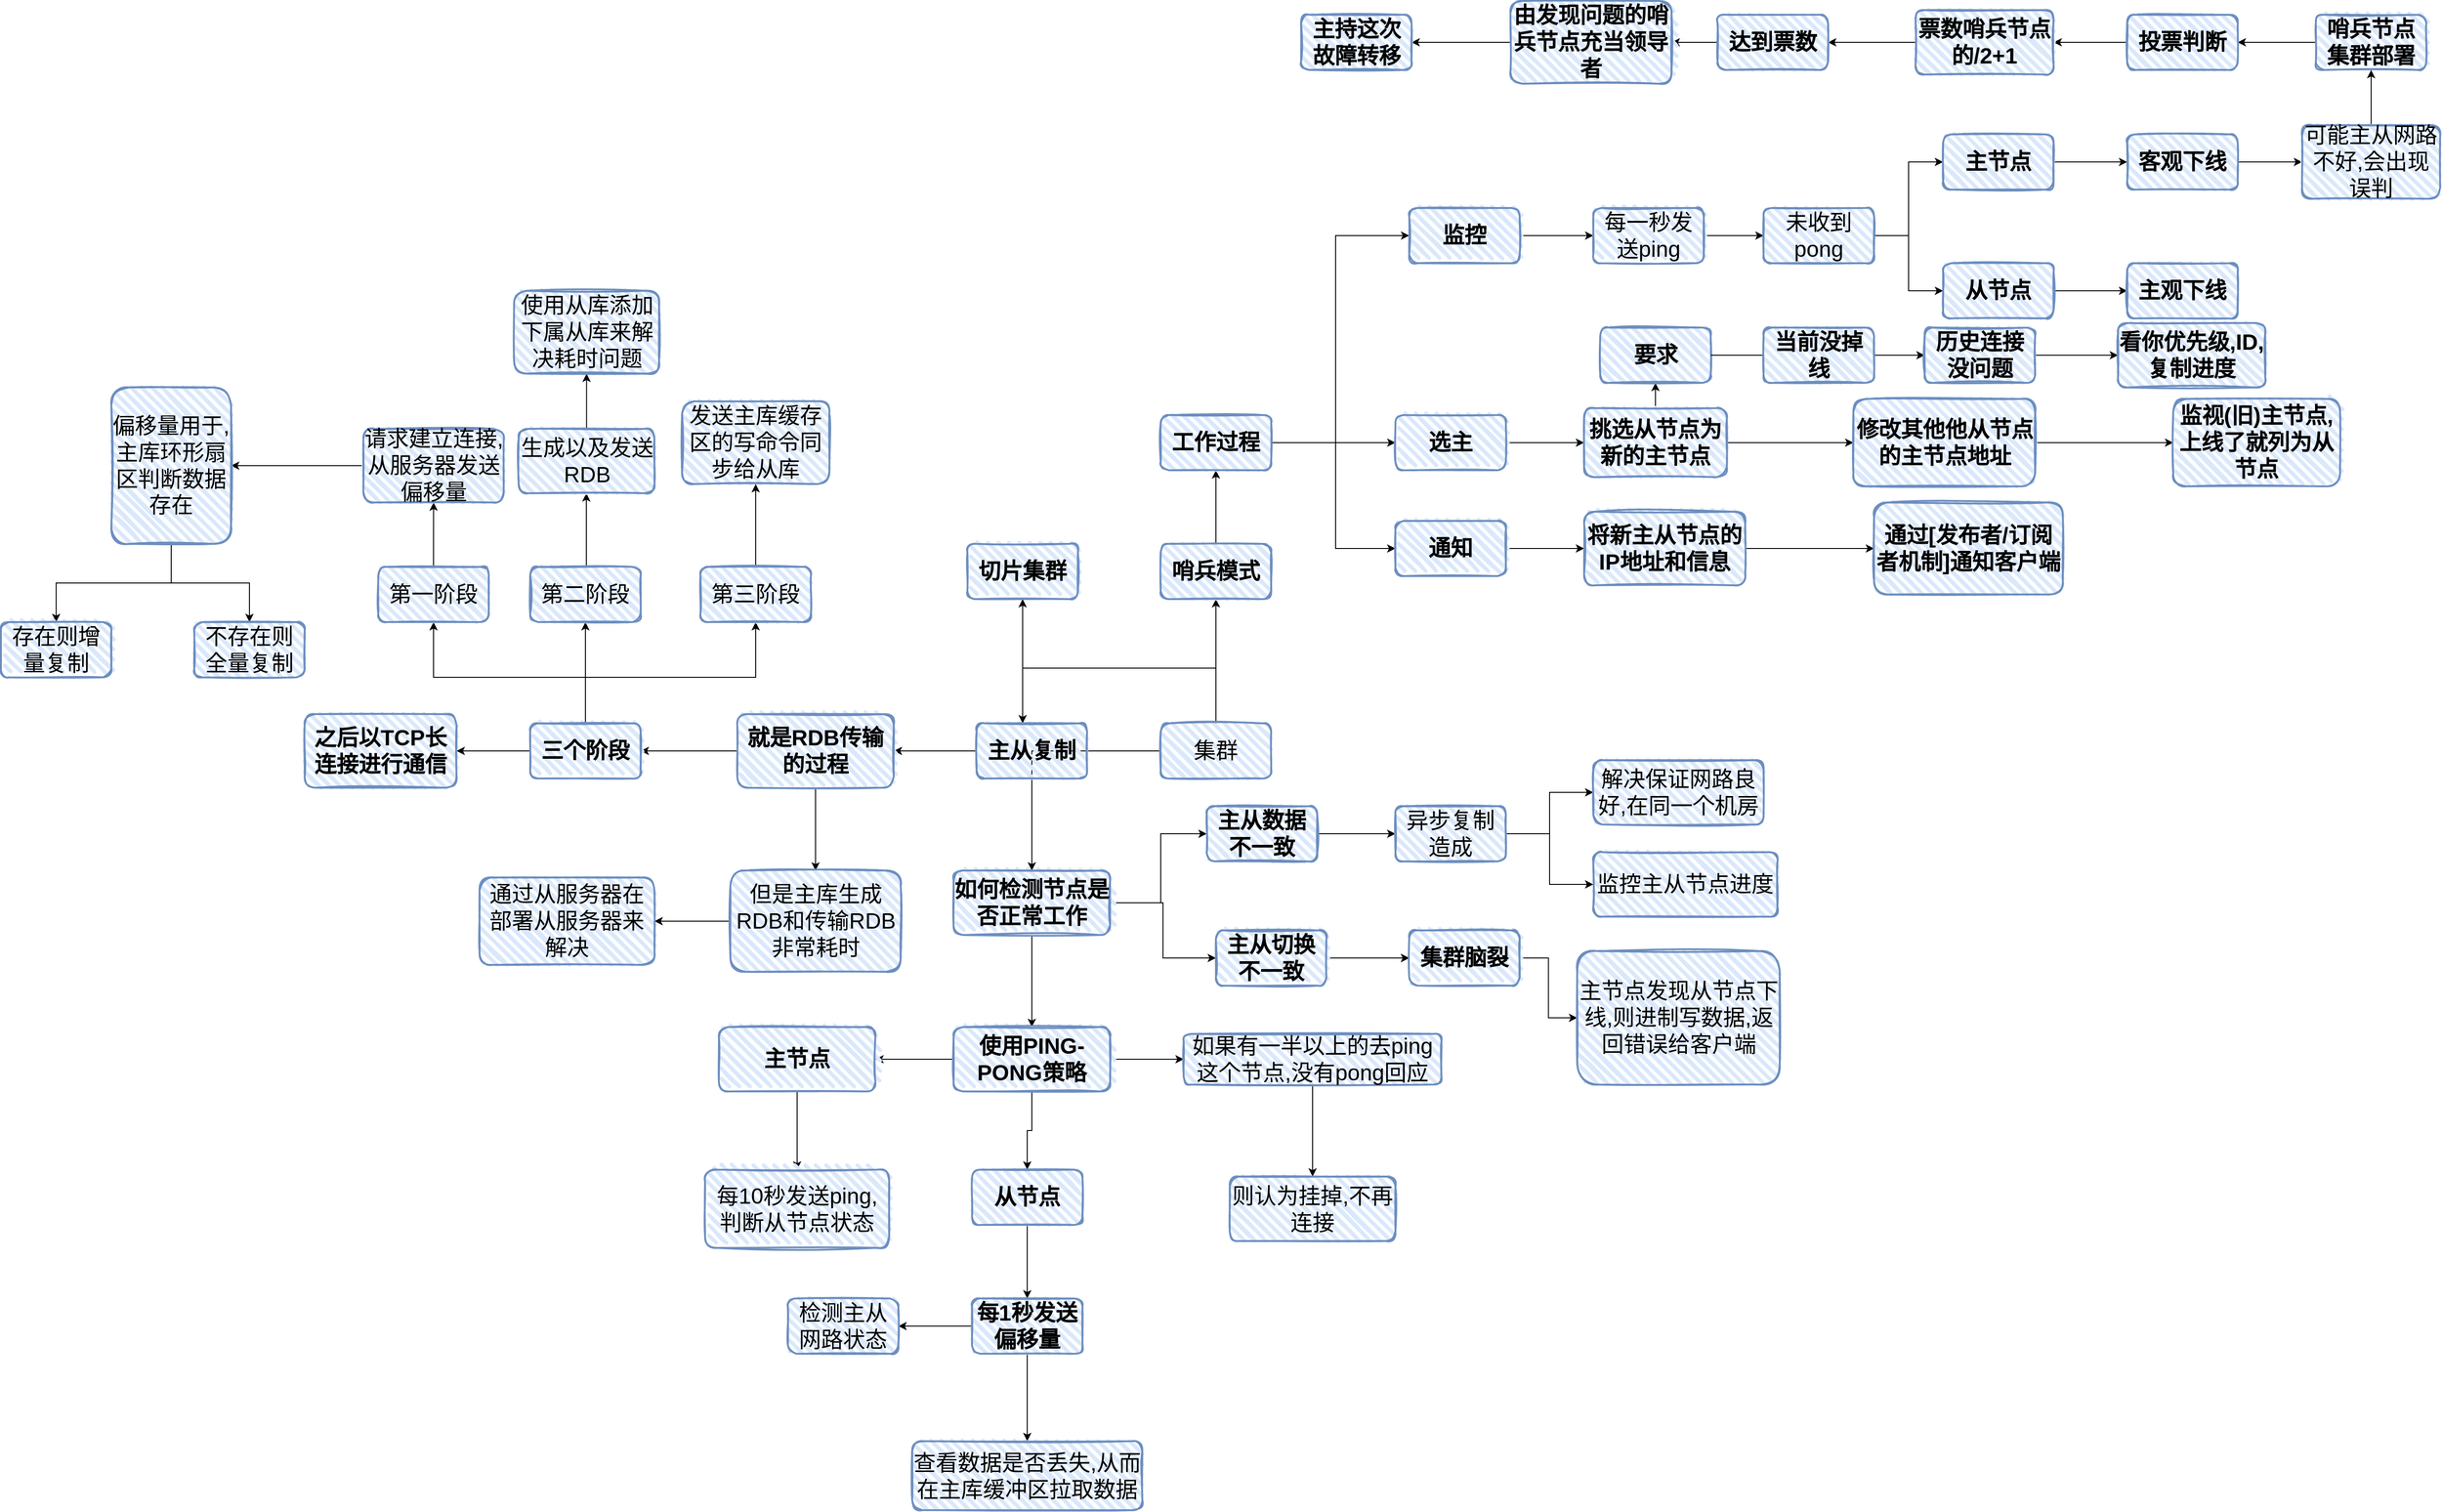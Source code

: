 <mxfile version="20.8.20" type="github"><diagram name="第 1 页" id="EENemZo2es8kjaHav0eg"><mxGraphModel dx="3204" dy="2587" grid="1" gridSize="10" guides="1" tooltips="1" connect="1" arrows="1" fold="1" page="1" pageScale="1" pageWidth="827" pageHeight="1169" math="0" shadow="0"><root><mxCell id="0"/><mxCell id="1" parent="0"/><mxCell id="RT-mnCq9LkRzy64wyGhG-3" value="" style="edgeStyle=orthogonalEdgeStyle;rounded=0;orthogonalLoop=1;jettySize=auto;html=1;" edge="1" parent="1" source="RT-mnCq9LkRzy64wyGhG-1" target="RT-mnCq9LkRzy64wyGhG-2"><mxGeometry relative="1" as="geometry"><Array as="points"><mxPoint x="400" y="270"/><mxPoint x="190" y="270"/></Array></mxGeometry></mxCell><mxCell id="RT-mnCq9LkRzy64wyGhG-48" value="" style="edgeStyle=orthogonalEdgeStyle;rounded=0;orthogonalLoop=1;jettySize=auto;html=1;" edge="1" parent="1" source="RT-mnCq9LkRzy64wyGhG-1" target="RT-mnCq9LkRzy64wyGhG-47"><mxGeometry relative="1" as="geometry"/></mxCell><mxCell id="RT-mnCq9LkRzy64wyGhG-70" style="edgeStyle=orthogonalEdgeStyle;rounded=0;orthogonalLoop=1;jettySize=auto;html=1;entryX=0.5;entryY=1;entryDx=0;entryDy=0;" edge="1" parent="1" source="RT-mnCq9LkRzy64wyGhG-1" target="RT-mnCq9LkRzy64wyGhG-68"><mxGeometry relative="1" as="geometry"><Array as="points"><mxPoint x="400" y="270"/><mxPoint x="190" y="270"/></Array></mxGeometry></mxCell><mxCell id="RT-mnCq9LkRzy64wyGhG-72" style="edgeStyle=orthogonalEdgeStyle;rounded=0;orthogonalLoop=1;jettySize=auto;html=1;entryX=0.5;entryY=1;entryDx=0;entryDy=0;" edge="1" parent="1" source="RT-mnCq9LkRzy64wyGhG-1" target="RT-mnCq9LkRzy64wyGhG-71"><mxGeometry relative="1" as="geometry"/></mxCell><mxCell id="RT-mnCq9LkRzy64wyGhG-1" value="集群" style="whiteSpace=wrap;html=1;rounded=1;glass=0;sketch=1;fillWeight=4;hachureGap=8;hachureAngle=45;strokeColor=#6c8ebf;strokeWidth=2;fontFamily=Helvetica;fontSize=24;fontColor=default;fillColor=#dae8fc;" vertex="1" parent="1"><mxGeometry x="340" y="330" width="120" height="60" as="geometry"/></mxCell><mxCell id="RT-mnCq9LkRzy64wyGhG-13" value="" style="edgeStyle=orthogonalEdgeStyle;rounded=0;orthogonalLoop=1;jettySize=auto;html=1;" edge="1" parent="1" source="RT-mnCq9LkRzy64wyGhG-2" target="RT-mnCq9LkRzy64wyGhG-12"><mxGeometry relative="1" as="geometry"/></mxCell><mxCell id="RT-mnCq9LkRzy64wyGhG-2" value="主从复制" style="whiteSpace=wrap;html=1;rounded=1;glass=0;sketch=1;fillWeight=4;hachureGap=8;hachureAngle=45;strokeColor=#6c8ebf;strokeWidth=2;fontFamily=Helvetica;fontSize=24;fontColor=default;fillColor=#dae8fc;fontStyle=1" vertex="1" parent="1"><mxGeometry x="140" y="330" width="120" height="60" as="geometry"/></mxCell><mxCell id="RT-mnCq9LkRzy64wyGhG-17" value="" style="edgeStyle=orthogonalEdgeStyle;rounded=0;orthogonalLoop=1;jettySize=auto;html=1;" edge="1" parent="1" source="RT-mnCq9LkRzy64wyGhG-12" target="RT-mnCq9LkRzy64wyGhG-16"><mxGeometry relative="1" as="geometry"/></mxCell><mxCell id="RT-mnCq9LkRzy64wyGhG-22" value="" style="edgeStyle=orthogonalEdgeStyle;rounded=0;orthogonalLoop=1;jettySize=auto;html=1;" edge="1" parent="1" source="RT-mnCq9LkRzy64wyGhG-12" target="RT-mnCq9LkRzy64wyGhG-21"><mxGeometry relative="1" as="geometry"/></mxCell><mxCell id="RT-mnCq9LkRzy64wyGhG-12" value="就是RDB传输的过程" style="whiteSpace=wrap;html=1;rounded=1;glass=0;sketch=1;fillWeight=4;hachureGap=8;hachureAngle=45;strokeColor=#6c8ebf;strokeWidth=2;fontFamily=Helvetica;fontSize=24;fontColor=default;fillColor=#dae8fc;fontStyle=1" vertex="1" parent="1"><mxGeometry x="-120" y="320" width="170" height="80" as="geometry"/></mxCell><mxCell id="RT-mnCq9LkRzy64wyGhG-19" value="" style="edgeStyle=orthogonalEdgeStyle;rounded=0;orthogonalLoop=1;jettySize=auto;html=1;" edge="1" parent="1" source="RT-mnCq9LkRzy64wyGhG-16" target="RT-mnCq9LkRzy64wyGhG-18"><mxGeometry relative="1" as="geometry"/></mxCell><mxCell id="RT-mnCq9LkRzy64wyGhG-16" value="但是主库生成RDB和传输RDB非常耗时" style="whiteSpace=wrap;html=1;fontSize=24;fillColor=#dae8fc;strokeColor=#6c8ebf;rounded=1;glass=0;sketch=1;fillWeight=4;hachureGap=8;hachureAngle=45;strokeWidth=2;" vertex="1" parent="1"><mxGeometry x="-127.5" y="490" width="185" height="110" as="geometry"/></mxCell><mxCell id="RT-mnCq9LkRzy64wyGhG-18" value="通过从服务器在部署从服务器来解决" style="whiteSpace=wrap;html=1;fontSize=24;fillColor=#dae8fc;strokeColor=#6c8ebf;rounded=1;glass=0;sketch=1;fillWeight=4;hachureGap=8;hachureAngle=45;strokeWidth=2;" vertex="1" parent="1"><mxGeometry x="-400" y="497.5" width="190" height="95" as="geometry"/></mxCell><mxCell id="RT-mnCq9LkRzy64wyGhG-26" value="" style="edgeStyle=orthogonalEdgeStyle;rounded=0;orthogonalLoop=1;jettySize=auto;html=1;" edge="1" parent="1" source="RT-mnCq9LkRzy64wyGhG-21" target="RT-mnCq9LkRzy64wyGhG-25"><mxGeometry relative="1" as="geometry"><Array as="points"><mxPoint x="-285" y="280"/><mxPoint x="-450" y="280"/></Array></mxGeometry></mxCell><mxCell id="RT-mnCq9LkRzy64wyGhG-29" value="" style="edgeStyle=orthogonalEdgeStyle;rounded=0;orthogonalLoop=1;jettySize=auto;html=1;" edge="1" parent="1" source="RT-mnCq9LkRzy64wyGhG-21" target="RT-mnCq9LkRzy64wyGhG-28"><mxGeometry relative="1" as="geometry"/></mxCell><mxCell id="RT-mnCq9LkRzy64wyGhG-30" style="edgeStyle=orthogonalEdgeStyle;rounded=0;orthogonalLoop=1;jettySize=auto;html=1;entryX=0.5;entryY=1;entryDx=0;entryDy=0;" edge="1" parent="1" source="RT-mnCq9LkRzy64wyGhG-21" target="RT-mnCq9LkRzy64wyGhG-27"><mxGeometry relative="1" as="geometry"><Array as="points"><mxPoint x="-285" y="280"/><mxPoint x="-100" y="280"/></Array></mxGeometry></mxCell><mxCell id="RT-mnCq9LkRzy64wyGhG-46" value="" style="edgeStyle=orthogonalEdgeStyle;rounded=0;orthogonalLoop=1;jettySize=auto;html=1;" edge="1" parent="1" source="RT-mnCq9LkRzy64wyGhG-21" target="RT-mnCq9LkRzy64wyGhG-45"><mxGeometry relative="1" as="geometry"/></mxCell><mxCell id="RT-mnCq9LkRzy64wyGhG-21" value="三个阶段" style="whiteSpace=wrap;html=1;fontSize=24;fillColor=#dae8fc;strokeColor=#6c8ebf;rounded=1;glass=0;sketch=1;fillWeight=4;hachureGap=8;hachureAngle=45;strokeWidth=2;fontStyle=1" vertex="1" parent="1"><mxGeometry x="-345" y="330" width="120" height="60" as="geometry"/></mxCell><mxCell id="RT-mnCq9LkRzy64wyGhG-32" value="" style="edgeStyle=orthogonalEdgeStyle;rounded=0;orthogonalLoop=1;jettySize=auto;html=1;" edge="1" parent="1" source="RT-mnCq9LkRzy64wyGhG-25" target="RT-mnCq9LkRzy64wyGhG-31"><mxGeometry relative="1" as="geometry"/></mxCell><mxCell id="RT-mnCq9LkRzy64wyGhG-25" value="第一阶段" style="whiteSpace=wrap;html=1;fontSize=24;fillColor=#dae8fc;strokeColor=#6c8ebf;rounded=1;glass=0;sketch=1;fillWeight=4;hachureGap=8;hachureAngle=45;strokeWidth=2;" vertex="1" parent="1"><mxGeometry x="-510" y="160" width="120" height="60" as="geometry"/></mxCell><mxCell id="RT-mnCq9LkRzy64wyGhG-36" value="" style="edgeStyle=orthogonalEdgeStyle;rounded=0;orthogonalLoop=1;jettySize=auto;html=1;" edge="1" parent="1" source="RT-mnCq9LkRzy64wyGhG-27" target="RT-mnCq9LkRzy64wyGhG-35"><mxGeometry relative="1" as="geometry"/></mxCell><mxCell id="RT-mnCq9LkRzy64wyGhG-27" value="第三阶段" style="whiteSpace=wrap;html=1;fontSize=24;fillColor=#dae8fc;strokeColor=#6c8ebf;rounded=1;glass=0;sketch=1;fillWeight=4;hachureGap=8;hachureAngle=45;strokeWidth=2;" vertex="1" parent="1"><mxGeometry x="-160" y="160" width="120" height="60" as="geometry"/></mxCell><mxCell id="RT-mnCq9LkRzy64wyGhG-34" value="" style="edgeStyle=orthogonalEdgeStyle;rounded=0;orthogonalLoop=1;jettySize=auto;html=1;" edge="1" parent="1" source="RT-mnCq9LkRzy64wyGhG-28" target="RT-mnCq9LkRzy64wyGhG-33"><mxGeometry relative="1" as="geometry"><Array as="points"><mxPoint x="-284" y="100"/><mxPoint x="-284" y="100"/></Array></mxGeometry></mxCell><mxCell id="RT-mnCq9LkRzy64wyGhG-28" value="第二阶段" style="whiteSpace=wrap;html=1;fontSize=24;fillColor=#dae8fc;strokeColor=#6c8ebf;rounded=1;glass=0;sketch=1;fillWeight=4;hachureGap=8;hachureAngle=45;strokeWidth=2;" vertex="1" parent="1"><mxGeometry x="-345" y="160" width="120" height="60" as="geometry"/></mxCell><mxCell id="RT-mnCq9LkRzy64wyGhG-38" value="" style="edgeStyle=orthogonalEdgeStyle;rounded=0;orthogonalLoop=1;jettySize=auto;html=1;" edge="1" parent="1" source="RT-mnCq9LkRzy64wyGhG-31" target="RT-mnCq9LkRzy64wyGhG-37"><mxGeometry relative="1" as="geometry"/></mxCell><mxCell id="RT-mnCq9LkRzy64wyGhG-31" value="请求建立连接,从服务器发送偏移量" style="whiteSpace=wrap;html=1;fontSize=24;fillColor=#dae8fc;strokeColor=#6c8ebf;rounded=1;glass=0;sketch=1;fillWeight=4;hachureGap=8;hachureAngle=45;strokeWidth=2;" vertex="1" parent="1"><mxGeometry x="-526.25" y="10" width="152.5" height="80" as="geometry"/></mxCell><mxCell id="RT-mnCq9LkRzy64wyGhG-44" value="" style="edgeStyle=orthogonalEdgeStyle;rounded=0;orthogonalLoop=1;jettySize=auto;html=1;" edge="1" parent="1" source="RT-mnCq9LkRzy64wyGhG-33" target="RT-mnCq9LkRzy64wyGhG-43"><mxGeometry relative="1" as="geometry"/></mxCell><mxCell id="RT-mnCq9LkRzy64wyGhG-33" value="生成以及发送RDB" style="whiteSpace=wrap;html=1;fontSize=24;fillColor=#dae8fc;strokeColor=#6c8ebf;rounded=1;glass=0;sketch=1;fillWeight=4;hachureGap=8;hachureAngle=45;strokeWidth=2;" vertex="1" parent="1"><mxGeometry x="-357.5" y="10" width="147.5" height="70" as="geometry"/></mxCell><mxCell id="RT-mnCq9LkRzy64wyGhG-35" value="发送主库缓存区的写命令同步给从库" style="whiteSpace=wrap;html=1;fontSize=24;fillColor=#dae8fc;strokeColor=#6c8ebf;rounded=1;glass=0;sketch=1;fillWeight=4;hachureGap=8;hachureAngle=45;strokeWidth=2;" vertex="1" parent="1"><mxGeometry x="-180" y="-20" width="160" height="90" as="geometry"/></mxCell><mxCell id="RT-mnCq9LkRzy64wyGhG-40" value="" style="edgeStyle=orthogonalEdgeStyle;rounded=0;orthogonalLoop=1;jettySize=auto;html=1;" edge="1" parent="1" source="RT-mnCq9LkRzy64wyGhG-37" target="RT-mnCq9LkRzy64wyGhG-39"><mxGeometry relative="1" as="geometry"/></mxCell><mxCell id="RT-mnCq9LkRzy64wyGhG-41" style="edgeStyle=orthogonalEdgeStyle;rounded=0;orthogonalLoop=1;jettySize=auto;html=1;entryX=0.5;entryY=0;entryDx=0;entryDy=0;" edge="1" parent="1" source="RT-mnCq9LkRzy64wyGhG-37" target="RT-mnCq9LkRzy64wyGhG-42"><mxGeometry relative="1" as="geometry"><mxPoint x="-735" y="230" as="targetPoint"/></mxGeometry></mxCell><mxCell id="RT-mnCq9LkRzy64wyGhG-37" value="偏移量用于,主库环形扇区判断数据存在" style="whiteSpace=wrap;html=1;fontSize=24;fillColor=#dae8fc;strokeColor=#6c8ebf;rounded=1;glass=0;sketch=1;fillWeight=4;hachureGap=8;hachureAngle=45;strokeWidth=2;" vertex="1" parent="1"><mxGeometry x="-800" y="-35" width="130" height="170" as="geometry"/></mxCell><mxCell id="RT-mnCq9LkRzy64wyGhG-39" value="存在则增量复制" style="whiteSpace=wrap;html=1;fontSize=24;fillColor=#dae8fc;strokeColor=#6c8ebf;rounded=1;glass=0;sketch=1;fillWeight=4;hachureGap=8;hachureAngle=45;strokeWidth=2;" vertex="1" parent="1"><mxGeometry x="-920" y="220" width="120" height="60" as="geometry"/></mxCell><mxCell id="RT-mnCq9LkRzy64wyGhG-42" value="不存在则全量复制" style="whiteSpace=wrap;html=1;rounded=1;glass=0;sketch=1;fillWeight=4;hachureGap=8;hachureAngle=45;strokeColor=#6c8ebf;strokeWidth=2;fontFamily=Helvetica;fontSize=24;fontColor=default;fillColor=#dae8fc;" vertex="1" parent="1"><mxGeometry x="-710" y="220" width="120" height="60" as="geometry"/></mxCell><mxCell id="RT-mnCq9LkRzy64wyGhG-43" value="使用从库添加下属从库来解决耗时问题" style="whiteSpace=wrap;html=1;fontSize=24;fillColor=#dae8fc;strokeColor=#6c8ebf;rounded=1;glass=0;sketch=1;fillWeight=4;hachureGap=8;hachureAngle=45;strokeWidth=2;" vertex="1" parent="1"><mxGeometry x="-362.5" y="-140" width="157.5" height="90" as="geometry"/></mxCell><mxCell id="RT-mnCq9LkRzy64wyGhG-45" value="之后以TCP长连接进行通信" style="whiteSpace=wrap;html=1;fontSize=24;fillColor=#dae8fc;strokeColor=#6c8ebf;rounded=1;glass=0;sketch=1;fillWeight=4;hachureGap=8;hachureAngle=45;strokeWidth=2;fontStyle=1" vertex="1" parent="1"><mxGeometry x="-590" y="320" width="165" height="80" as="geometry"/></mxCell><mxCell id="RT-mnCq9LkRzy64wyGhG-50" value="" style="edgeStyle=orthogonalEdgeStyle;rounded=0;orthogonalLoop=1;jettySize=auto;html=1;" edge="1" parent="1" source="RT-mnCq9LkRzy64wyGhG-47" target="RT-mnCq9LkRzy64wyGhG-49"><mxGeometry relative="1" as="geometry"/></mxCell><mxCell id="RT-mnCq9LkRzy64wyGhG-74" value="" style="edgeStyle=orthogonalEdgeStyle;rounded=0;orthogonalLoop=1;jettySize=auto;html=1;" edge="1" parent="1" source="RT-mnCq9LkRzy64wyGhG-47" target="RT-mnCq9LkRzy64wyGhG-73"><mxGeometry relative="1" as="geometry"><Array as="points"><mxPoint x="340" y="525"/><mxPoint x="340" y="450"/></Array></mxGeometry></mxCell><mxCell id="RT-mnCq9LkRzy64wyGhG-75" style="edgeStyle=orthogonalEdgeStyle;rounded=0;orthogonalLoop=1;jettySize=auto;html=1;" edge="1" parent="1" source="RT-mnCq9LkRzy64wyGhG-47" target="RT-mnCq9LkRzy64wyGhG-76"><mxGeometry relative="1" as="geometry"><mxPoint x="440" y="590" as="targetPoint"/></mxGeometry></mxCell><mxCell id="RT-mnCq9LkRzy64wyGhG-47" value="如何检测节点是否正常工作" style="whiteSpace=wrap;html=1;fontSize=24;fillColor=#dae8fc;strokeColor=#6c8ebf;rounded=1;glass=0;sketch=1;fillWeight=4;hachureGap=8;hachureAngle=45;strokeWidth=2;fontStyle=1" vertex="1" parent="1"><mxGeometry x="115" y="490" width="170" height="70" as="geometry"/></mxCell><mxCell id="RT-mnCq9LkRzy64wyGhG-52" value="" style="edgeStyle=orthogonalEdgeStyle;rounded=0;orthogonalLoop=1;jettySize=auto;html=1;" edge="1" parent="1" source="RT-mnCq9LkRzy64wyGhG-49" target="RT-mnCq9LkRzy64wyGhG-51"><mxGeometry relative="1" as="geometry"/></mxCell><mxCell id="RT-mnCq9LkRzy64wyGhG-56" value="" style="edgeStyle=orthogonalEdgeStyle;rounded=0;orthogonalLoop=1;jettySize=auto;html=1;" edge="1" parent="1" source="RT-mnCq9LkRzy64wyGhG-49" target="RT-mnCq9LkRzy64wyGhG-55"><mxGeometry relative="1" as="geometry"/></mxCell><mxCell id="RT-mnCq9LkRzy64wyGhG-58" value="" style="edgeStyle=orthogonalEdgeStyle;rounded=0;orthogonalLoop=1;jettySize=auto;html=1;" edge="1" parent="1" source="RT-mnCq9LkRzy64wyGhG-49" target="RT-mnCq9LkRzy64wyGhG-57"><mxGeometry relative="1" as="geometry"/></mxCell><mxCell id="RT-mnCq9LkRzy64wyGhG-49" value="使用PING-PONG策略" style="whiteSpace=wrap;html=1;fontSize=24;fillColor=#dae8fc;strokeColor=#6c8ebf;rounded=1;glass=0;sketch=1;fillWeight=4;hachureGap=8;hachureAngle=45;strokeWidth=2;fontStyle=1" vertex="1" parent="1"><mxGeometry x="115" y="660" width="170" height="70" as="geometry"/></mxCell><mxCell id="RT-mnCq9LkRzy64wyGhG-54" value="" style="edgeStyle=orthogonalEdgeStyle;rounded=0;orthogonalLoop=1;jettySize=auto;html=1;" edge="1" parent="1" source="RT-mnCq9LkRzy64wyGhG-51" target="RT-mnCq9LkRzy64wyGhG-53"><mxGeometry relative="1" as="geometry"/></mxCell><mxCell id="RT-mnCq9LkRzy64wyGhG-51" value="如果有一半以上的去ping这个节点,没有pong回应" style="whiteSpace=wrap;html=1;fontSize=24;fillColor=#dae8fc;strokeColor=#6c8ebf;rounded=1;glass=0;sketch=1;fillWeight=4;hachureGap=8;hachureAngle=45;strokeWidth=2;fontStyle=0;" vertex="1" parent="1"><mxGeometry x="365" y="667.5" width="280" height="55" as="geometry"/></mxCell><mxCell id="RT-mnCq9LkRzy64wyGhG-53" value="则认为挂掉,不再连接" style="whiteSpace=wrap;html=1;fontSize=24;fillColor=#dae8fc;strokeColor=#6c8ebf;rounded=1;glass=0;sketch=1;fillWeight=4;hachureGap=8;hachureAngle=45;strokeWidth=2;fontStyle=0;" vertex="1" parent="1"><mxGeometry x="415" y="822.5" width="180" height="70" as="geometry"/></mxCell><mxCell id="RT-mnCq9LkRzy64wyGhG-62" value="" style="edgeStyle=orthogonalEdgeStyle;rounded=0;orthogonalLoop=1;jettySize=auto;html=1;" edge="1" parent="1" source="RT-mnCq9LkRzy64wyGhG-55" target="RT-mnCq9LkRzy64wyGhG-61"><mxGeometry relative="1" as="geometry"/></mxCell><mxCell id="RT-mnCq9LkRzy64wyGhG-55" value="从节点" style="whiteSpace=wrap;html=1;fontSize=24;fillColor=#dae8fc;strokeColor=#6c8ebf;rounded=1;glass=0;sketch=1;fillWeight=4;hachureGap=8;hachureAngle=45;strokeWidth=2;fontStyle=1;" vertex="1" parent="1"><mxGeometry x="135" y="815" width="120" height="60" as="geometry"/></mxCell><mxCell id="RT-mnCq9LkRzy64wyGhG-60" value="" style="edgeStyle=orthogonalEdgeStyle;rounded=0;orthogonalLoop=1;jettySize=auto;html=1;" edge="1" parent="1" source="RT-mnCq9LkRzy64wyGhG-57"><mxGeometry relative="1" as="geometry"><mxPoint x="-55" y="815.0" as="targetPoint"/></mxGeometry></mxCell><mxCell id="RT-mnCq9LkRzy64wyGhG-57" value="主节点" style="whiteSpace=wrap;html=1;fontSize=24;fillColor=#dae8fc;strokeColor=#6c8ebf;rounded=1;glass=0;sketch=1;fillWeight=4;hachureGap=8;hachureAngle=45;strokeWidth=2;fontStyle=1" vertex="1" parent="1"><mxGeometry x="-140" y="660" width="170" height="70" as="geometry"/></mxCell><mxCell id="RT-mnCq9LkRzy64wyGhG-59" value="每10秒发送ping,判断从节点状态" style="whiteSpace=wrap;html=1;fontSize=24;fillColor=#dae8fc;strokeColor=#6c8ebf;rounded=1;glass=0;sketch=1;fillWeight=4;hachureGap=8;hachureAngle=45;strokeWidth=2;fontStyle=0;" vertex="1" parent="1"><mxGeometry x="-155" y="815" width="200" height="85" as="geometry"/></mxCell><mxCell id="RT-mnCq9LkRzy64wyGhG-64" value="" style="edgeStyle=orthogonalEdgeStyle;rounded=0;orthogonalLoop=1;jettySize=auto;html=1;" edge="1" parent="1" source="RT-mnCq9LkRzy64wyGhG-61" target="RT-mnCq9LkRzy64wyGhG-63"><mxGeometry relative="1" as="geometry"/></mxCell><mxCell id="RT-mnCq9LkRzy64wyGhG-66" value="" style="edgeStyle=orthogonalEdgeStyle;rounded=0;orthogonalLoop=1;jettySize=auto;html=1;" edge="1" parent="1" source="RT-mnCq9LkRzy64wyGhG-61" target="RT-mnCq9LkRzy64wyGhG-65"><mxGeometry relative="1" as="geometry"/></mxCell><mxCell id="RT-mnCq9LkRzy64wyGhG-61" value="每1秒发送偏移量" style="whiteSpace=wrap;html=1;fontSize=24;fillColor=#dae8fc;strokeColor=#6c8ebf;rounded=1;glass=0;sketch=1;fillWeight=4;hachureGap=8;hachureAngle=45;strokeWidth=2;fontStyle=1;" vertex="1" parent="1"><mxGeometry x="135" y="955" width="120" height="60" as="geometry"/></mxCell><mxCell id="RT-mnCq9LkRzy64wyGhG-63" value="检测主从网路状态" style="whiteSpace=wrap;html=1;fontSize=24;fillColor=#dae8fc;strokeColor=#6c8ebf;rounded=1;glass=0;sketch=1;fillWeight=4;hachureGap=8;hachureAngle=45;strokeWidth=2;fontStyle=0;" vertex="1" parent="1"><mxGeometry x="-65" y="955" width="120" height="60" as="geometry"/></mxCell><mxCell id="RT-mnCq9LkRzy64wyGhG-65" value="查看数据是否丢失,从而在主库缓冲区拉取数据" style="whiteSpace=wrap;html=1;fontSize=24;fillColor=#dae8fc;strokeColor=#6c8ebf;rounded=1;glass=0;sketch=1;fillWeight=4;hachureGap=8;hachureAngle=45;strokeWidth=2;fontStyle=0;" vertex="1" parent="1"><mxGeometry x="70" y="1110" width="250" height="75" as="geometry"/></mxCell><mxCell id="RT-mnCq9LkRzy64wyGhG-68" value="切片集群" style="whiteSpace=wrap;html=1;rounded=1;glass=0;sketch=1;fillWeight=4;hachureGap=8;hachureAngle=45;strokeColor=#6c8ebf;strokeWidth=2;fontFamily=Helvetica;fontSize=24;fontColor=default;fillColor=#dae8fc;fontStyle=1" vertex="1" parent="1"><mxGeometry x="130" y="135" width="120" height="60" as="geometry"/></mxCell><mxCell id="RT-mnCq9LkRzy64wyGhG-92" value="" style="edgeStyle=orthogonalEdgeStyle;rounded=0;orthogonalLoop=1;jettySize=auto;html=1;" edge="1" parent="1" source="RT-mnCq9LkRzy64wyGhG-71" target="RT-mnCq9LkRzy64wyGhG-91"><mxGeometry relative="1" as="geometry"/></mxCell><mxCell id="RT-mnCq9LkRzy64wyGhG-71" value="哨兵模式" style="whiteSpace=wrap;html=1;rounded=1;glass=0;sketch=1;fillWeight=4;hachureGap=8;hachureAngle=45;strokeColor=#6c8ebf;strokeWidth=2;fontFamily=Helvetica;fontSize=24;fontColor=default;fillColor=#dae8fc;fontStyle=1" vertex="1" parent="1"><mxGeometry x="340" y="135" width="120" height="60" as="geometry"/></mxCell><mxCell id="RT-mnCq9LkRzy64wyGhG-79" value="" style="edgeStyle=orthogonalEdgeStyle;rounded=0;orthogonalLoop=1;jettySize=auto;html=1;" edge="1" parent="1" source="RT-mnCq9LkRzy64wyGhG-73" target="RT-mnCq9LkRzy64wyGhG-78"><mxGeometry relative="1" as="geometry"/></mxCell><mxCell id="RT-mnCq9LkRzy64wyGhG-73" value="主从数据不一致" style="whiteSpace=wrap;html=1;fontSize=24;fillColor=#dae8fc;strokeColor=#6c8ebf;rounded=1;glass=0;sketch=1;fillWeight=4;hachureGap=8;hachureAngle=45;strokeWidth=2;fontStyle=1;" vertex="1" parent="1"><mxGeometry x="390" y="420" width="120" height="60" as="geometry"/></mxCell><mxCell id="RT-mnCq9LkRzy64wyGhG-85" value="" style="edgeStyle=orthogonalEdgeStyle;rounded=0;orthogonalLoop=1;jettySize=auto;html=1;" edge="1" parent="1" source="RT-mnCq9LkRzy64wyGhG-76" target="RT-mnCq9LkRzy64wyGhG-84"><mxGeometry relative="1" as="geometry"/></mxCell><mxCell id="RT-mnCq9LkRzy64wyGhG-86" value="" style="edgeStyle=orthogonalEdgeStyle;rounded=0;orthogonalLoop=1;jettySize=auto;html=1;" edge="1" parent="1" source="RT-mnCq9LkRzy64wyGhG-76" target="RT-mnCq9LkRzy64wyGhG-84"><mxGeometry relative="1" as="geometry"/></mxCell><mxCell id="RT-mnCq9LkRzy64wyGhG-76" value="主从切换不一致" style="whiteSpace=wrap;html=1;rounded=1;glass=0;sketch=1;fillWeight=4;hachureGap=8;hachureAngle=45;strokeColor=#6c8ebf;strokeWidth=2;fontFamily=Helvetica;fontSize=24;fontColor=default;fillColor=#dae8fc;fontStyle=1" vertex="1" parent="1"><mxGeometry x="400" y="555" width="120" height="60" as="geometry"/></mxCell><mxCell id="RT-mnCq9LkRzy64wyGhG-81" value="" style="edgeStyle=orthogonalEdgeStyle;rounded=0;orthogonalLoop=1;jettySize=auto;html=1;" edge="1" parent="1" source="RT-mnCq9LkRzy64wyGhG-78" target="RT-mnCq9LkRzy64wyGhG-80"><mxGeometry relative="1" as="geometry"/></mxCell><mxCell id="RT-mnCq9LkRzy64wyGhG-82" style="edgeStyle=orthogonalEdgeStyle;rounded=0;orthogonalLoop=1;jettySize=auto;html=1;" edge="1" parent="1" source="RT-mnCq9LkRzy64wyGhG-78" target="RT-mnCq9LkRzy64wyGhG-83"><mxGeometry relative="1" as="geometry"><mxPoint x="880" y="500" as="targetPoint"/></mxGeometry></mxCell><mxCell id="RT-mnCq9LkRzy64wyGhG-78" value="异步复制造成" style="whiteSpace=wrap;html=1;rounded=1;glass=0;sketch=1;fillWeight=4;hachureGap=8;hachureAngle=45;strokeColor=#6c8ebf;strokeWidth=2;fontFamily=Helvetica;fontSize=24;fontColor=default;fillColor=#dae8fc;" vertex="1" parent="1"><mxGeometry x="595" y="420" width="120" height="60" as="geometry"/></mxCell><mxCell id="RT-mnCq9LkRzy64wyGhG-80" value="解决保证网路良好,在同一个机房" style="whiteSpace=wrap;html=1;fontSize=24;fillColor=#dae8fc;strokeColor=#6c8ebf;rounded=1;glass=0;sketch=1;fillWeight=4;hachureGap=8;hachureAngle=45;strokeWidth=2;" vertex="1" parent="1"><mxGeometry x="810" y="370" width="185" height="70" as="geometry"/></mxCell><mxCell id="RT-mnCq9LkRzy64wyGhG-83" value="监控主从节点进度" style="whiteSpace=wrap;html=1;rounded=1;glass=0;sketch=1;fillWeight=4;hachureGap=8;hachureAngle=45;strokeColor=#6c8ebf;strokeWidth=2;fontFamily=Helvetica;fontSize=24;fontColor=default;fillColor=#dae8fc;" vertex="1" parent="1"><mxGeometry x="810" y="470" width="200" height="70" as="geometry"/></mxCell><mxCell id="RT-mnCq9LkRzy64wyGhG-90" value="" style="edgeStyle=orthogonalEdgeStyle;rounded=0;orthogonalLoop=1;jettySize=auto;html=1;" edge="1" parent="1" source="RT-mnCq9LkRzy64wyGhG-84" target="RT-mnCq9LkRzy64wyGhG-89"><mxGeometry relative="1" as="geometry"/></mxCell><mxCell id="RT-mnCq9LkRzy64wyGhG-84" value="集群脑裂" style="whiteSpace=wrap;html=1;fontSize=24;fillColor=#dae8fc;strokeColor=#6c8ebf;rounded=1;glass=0;sketch=1;fillWeight=4;hachureGap=8;hachureAngle=45;strokeWidth=2;fontStyle=1;" vertex="1" parent="1"><mxGeometry x="610" y="555" width="120" height="60" as="geometry"/></mxCell><mxCell id="RT-mnCq9LkRzy64wyGhG-89" value="主节点发现从节点下线,则进制写数据,返回错误给客户端" style="whiteSpace=wrap;html=1;fontSize=24;fillColor=#dae8fc;strokeColor=#6c8ebf;rounded=1;glass=0;sketch=1;fillWeight=4;hachureGap=8;hachureAngle=45;strokeWidth=2;fontStyle=0;" vertex="1" parent="1"><mxGeometry x="792.5" y="577.5" width="220" height="145" as="geometry"/></mxCell><mxCell id="RT-mnCq9LkRzy64wyGhG-96" style="edgeStyle=orthogonalEdgeStyle;rounded=0;orthogonalLoop=1;jettySize=auto;html=1;entryX=0;entryY=0.5;entryDx=0;entryDy=0;" edge="1" parent="1" source="RT-mnCq9LkRzy64wyGhG-91" target="RT-mnCq9LkRzy64wyGhG-93"><mxGeometry relative="1" as="geometry"><Array as="points"><mxPoint x="530" y="25"/><mxPoint x="530" y="-200"/></Array></mxGeometry></mxCell><mxCell id="RT-mnCq9LkRzy64wyGhG-97" style="edgeStyle=orthogonalEdgeStyle;rounded=0;orthogonalLoop=1;jettySize=auto;html=1;entryX=0;entryY=0.5;entryDx=0;entryDy=0;" edge="1" parent="1" source="RT-mnCq9LkRzy64wyGhG-91" target="RT-mnCq9LkRzy64wyGhG-94"><mxGeometry relative="1" as="geometry"/></mxCell><mxCell id="RT-mnCq9LkRzy64wyGhG-98" style="edgeStyle=orthogonalEdgeStyle;rounded=0;orthogonalLoop=1;jettySize=auto;html=1;entryX=0;entryY=0.5;entryDx=0;entryDy=0;" edge="1" parent="1" source="RT-mnCq9LkRzy64wyGhG-91" target="RT-mnCq9LkRzy64wyGhG-95"><mxGeometry relative="1" as="geometry"><Array as="points"><mxPoint x="530" y="25"/><mxPoint x="530" y="140"/></Array></mxGeometry></mxCell><mxCell id="RT-mnCq9LkRzy64wyGhG-91" value="工作过程" style="whiteSpace=wrap;html=1;fontSize=24;fillColor=#dae8fc;strokeColor=#6c8ebf;rounded=1;glass=0;sketch=1;fillWeight=4;hachureGap=8;hachureAngle=45;strokeWidth=2;fontStyle=1;" vertex="1" parent="1"><mxGeometry x="340" y="-5" width="120" height="60" as="geometry"/></mxCell><mxCell id="RT-mnCq9LkRzy64wyGhG-103" style="edgeStyle=orthogonalEdgeStyle;rounded=0;orthogonalLoop=1;jettySize=auto;html=1;entryX=0;entryY=0.5;entryDx=0;entryDy=0;" edge="1" parent="1" source="RT-mnCq9LkRzy64wyGhG-93" target="RT-mnCq9LkRzy64wyGhG-101"><mxGeometry relative="1" as="geometry"/></mxCell><mxCell id="RT-mnCq9LkRzy64wyGhG-93" value="监控" style="whiteSpace=wrap;html=1;fontSize=24;fillColor=#dae8fc;strokeColor=#6c8ebf;rounded=1;glass=0;sketch=1;fillWeight=4;hachureGap=8;hachureAngle=45;strokeWidth=2;fontStyle=1;" vertex="1" parent="1"><mxGeometry x="610" y="-230" width="120" height="60" as="geometry"/></mxCell><mxCell id="RT-mnCq9LkRzy64wyGhG-125" value="" style="edgeStyle=orthogonalEdgeStyle;rounded=0;orthogonalLoop=1;jettySize=auto;html=1;" edge="1" parent="1" source="RT-mnCq9LkRzy64wyGhG-94" target="RT-mnCq9LkRzy64wyGhG-124"><mxGeometry relative="1" as="geometry"/></mxCell><mxCell id="RT-mnCq9LkRzy64wyGhG-94" value="选主" style="whiteSpace=wrap;html=1;rounded=1;glass=0;sketch=1;fillWeight=4;hachureGap=8;hachureAngle=45;strokeColor=#6c8ebf;strokeWidth=2;fontFamily=Helvetica;fontSize=24;fontColor=default;fillColor=#dae8fc;fontStyle=1" vertex="1" parent="1"><mxGeometry x="595" y="-5" width="120" height="60" as="geometry"/></mxCell><mxCell id="RT-mnCq9LkRzy64wyGhG-149" value="" style="edgeStyle=orthogonalEdgeStyle;rounded=0;orthogonalLoop=1;jettySize=auto;html=1;" edge="1" parent="1" source="RT-mnCq9LkRzy64wyGhG-95" target="RT-mnCq9LkRzy64wyGhG-148"><mxGeometry relative="1" as="geometry"/></mxCell><mxCell id="RT-mnCq9LkRzy64wyGhG-95" value="通知" style="whiteSpace=wrap;html=1;rounded=1;glass=0;sketch=1;fillWeight=4;hachureGap=8;hachureAngle=45;strokeColor=#6c8ebf;strokeWidth=2;fontFamily=Helvetica;fontSize=24;fontColor=default;fillColor=#dae8fc;fontStyle=1" vertex="1" parent="1"><mxGeometry x="595" y="110" width="120" height="60" as="geometry"/></mxCell><mxCell id="RT-mnCq9LkRzy64wyGhG-105" style="edgeStyle=orthogonalEdgeStyle;rounded=0;orthogonalLoop=1;jettySize=auto;html=1;" edge="1" parent="1" source="RT-mnCq9LkRzy64wyGhG-101" target="RT-mnCq9LkRzy64wyGhG-106"><mxGeometry relative="1" as="geometry"><mxPoint x="1010" y="-200" as="targetPoint"/></mxGeometry></mxCell><mxCell id="RT-mnCq9LkRzy64wyGhG-101" value="每一秒发送ping" style="whiteSpace=wrap;html=1;rounded=1;glass=0;sketch=1;fillWeight=4;hachureGap=8;hachureAngle=45;strokeColor=#6c8ebf;strokeWidth=2;fontFamily=Helvetica;fontSize=24;fontColor=default;fillColor=#dae8fc;" vertex="1" parent="1"><mxGeometry x="810" y="-230" width="120" height="60" as="geometry"/></mxCell><mxCell id="RT-mnCq9LkRzy64wyGhG-109" style="edgeStyle=orthogonalEdgeStyle;rounded=0;orthogonalLoop=1;jettySize=auto;html=1;entryX=0;entryY=0.5;entryDx=0;entryDy=0;" edge="1" parent="1" source="RT-mnCq9LkRzy64wyGhG-106" target="RT-mnCq9LkRzy64wyGhG-107"><mxGeometry relative="1" as="geometry"/></mxCell><mxCell id="RT-mnCq9LkRzy64wyGhG-111" style="edgeStyle=orthogonalEdgeStyle;rounded=0;orthogonalLoop=1;jettySize=auto;html=1;entryX=0;entryY=0.5;entryDx=0;entryDy=0;" edge="1" parent="1" source="RT-mnCq9LkRzy64wyGhG-106" target="RT-mnCq9LkRzy64wyGhG-108"><mxGeometry relative="1" as="geometry"/></mxCell><mxCell id="RT-mnCq9LkRzy64wyGhG-106" value="未收到pong" style="whiteSpace=wrap;html=1;rounded=1;glass=0;sketch=1;fillWeight=4;hachureGap=8;hachureAngle=45;strokeColor=#6c8ebf;strokeWidth=2;fontFamily=Helvetica;fontSize=24;fontColor=default;fillColor=#dae8fc;" vertex="1" parent="1"><mxGeometry x="995" y="-230" width="120" height="60" as="geometry"/></mxCell><mxCell id="RT-mnCq9LkRzy64wyGhG-115" value="" style="edgeStyle=orthogonalEdgeStyle;rounded=0;orthogonalLoop=1;jettySize=auto;html=1;" edge="1" parent="1" source="RT-mnCq9LkRzy64wyGhG-107" target="RT-mnCq9LkRzy64wyGhG-114"><mxGeometry relative="1" as="geometry"/></mxCell><mxCell id="RT-mnCq9LkRzy64wyGhG-107" value="主节点" style="whiteSpace=wrap;html=1;rounded=1;glass=0;sketch=1;fillWeight=4;hachureGap=8;hachureAngle=45;strokeColor=#6c8ebf;strokeWidth=2;fontFamily=Helvetica;fontSize=24;fontColor=default;fillColor=#dae8fc;fontStyle=1" vertex="1" parent="1"><mxGeometry x="1190" y="-310" width="120" height="60" as="geometry"/></mxCell><mxCell id="RT-mnCq9LkRzy64wyGhG-113" value="" style="edgeStyle=orthogonalEdgeStyle;rounded=0;orthogonalLoop=1;jettySize=auto;html=1;" edge="1" parent="1" source="RT-mnCq9LkRzy64wyGhG-108" target="RT-mnCq9LkRzy64wyGhG-112"><mxGeometry relative="1" as="geometry"/></mxCell><mxCell id="RT-mnCq9LkRzy64wyGhG-108" value="从节点" style="whiteSpace=wrap;html=1;rounded=1;glass=0;sketch=1;fillWeight=4;hachureGap=8;hachureAngle=45;strokeColor=#6c8ebf;strokeWidth=2;fontFamily=Helvetica;fontSize=24;fontColor=default;fillColor=#dae8fc;fontStyle=1" vertex="1" parent="1"><mxGeometry x="1190" y="-170" width="120" height="60" as="geometry"/></mxCell><mxCell id="RT-mnCq9LkRzy64wyGhG-112" value="主观下线" style="whiteSpace=wrap;html=1;fontSize=24;fillColor=#dae8fc;strokeColor=#6c8ebf;rounded=1;glass=0;sketch=1;fillWeight=4;hachureGap=8;hachureAngle=45;strokeWidth=2;fontStyle=1;" vertex="1" parent="1"><mxGeometry x="1390" y="-170" width="120" height="60" as="geometry"/></mxCell><mxCell id="RT-mnCq9LkRzy64wyGhG-117" value="" style="edgeStyle=orthogonalEdgeStyle;rounded=0;orthogonalLoop=1;jettySize=auto;html=1;" edge="1" parent="1" source="RT-mnCq9LkRzy64wyGhG-114" target="RT-mnCq9LkRzy64wyGhG-116"><mxGeometry relative="1" as="geometry"/></mxCell><mxCell id="RT-mnCq9LkRzy64wyGhG-114" value="客观下线" style="whiteSpace=wrap;html=1;fontSize=24;fillColor=#dae8fc;strokeColor=#6c8ebf;rounded=1;glass=0;sketch=1;fillWeight=4;hachureGap=8;hachureAngle=45;strokeWidth=2;fontStyle=1;" vertex="1" parent="1"><mxGeometry x="1390" y="-310" width="120" height="60" as="geometry"/></mxCell><mxCell id="RT-mnCq9LkRzy64wyGhG-119" value="" style="edgeStyle=orthogonalEdgeStyle;rounded=0;orthogonalLoop=1;jettySize=auto;html=1;" edge="1" parent="1" source="RT-mnCq9LkRzy64wyGhG-116" target="RT-mnCq9LkRzy64wyGhG-118"><mxGeometry relative="1" as="geometry"/></mxCell><mxCell id="RT-mnCq9LkRzy64wyGhG-116" value="可能主从网路不好,会出现误判" style="whiteSpace=wrap;html=1;rounded=1;glass=0;sketch=1;fillWeight=4;hachureGap=8;hachureAngle=45;strokeColor=#6c8ebf;strokeWidth=2;fontFamily=Helvetica;fontSize=24;fontColor=default;fillColor=#dae8fc;" vertex="1" parent="1"><mxGeometry x="1580" y="-320" width="150" height="80" as="geometry"/></mxCell><mxCell id="RT-mnCq9LkRzy64wyGhG-121" value="" style="edgeStyle=orthogonalEdgeStyle;rounded=0;orthogonalLoop=1;jettySize=auto;html=1;" edge="1" parent="1" source="RT-mnCq9LkRzy64wyGhG-118" target="RT-mnCq9LkRzy64wyGhG-120"><mxGeometry relative="1" as="geometry"/></mxCell><mxCell id="RT-mnCq9LkRzy64wyGhG-118" value="哨兵节点集群部署" style="whiteSpace=wrap;html=1;fontSize=24;fillColor=#dae8fc;strokeColor=#6c8ebf;rounded=1;glass=0;sketch=1;fillWeight=4;hachureGap=8;hachureAngle=45;strokeWidth=2;fontStyle=1" vertex="1" parent="1"><mxGeometry x="1595" y="-440" width="120" height="60" as="geometry"/></mxCell><mxCell id="RT-mnCq9LkRzy64wyGhG-123" value="" style="edgeStyle=orthogonalEdgeStyle;rounded=0;orthogonalLoop=1;jettySize=auto;html=1;" edge="1" parent="1" source="RT-mnCq9LkRzy64wyGhG-120" target="RT-mnCq9LkRzy64wyGhG-122"><mxGeometry relative="1" as="geometry"/></mxCell><mxCell id="RT-mnCq9LkRzy64wyGhG-120" value="投票判断" style="whiteSpace=wrap;html=1;fontSize=24;fillColor=#dae8fc;strokeColor=#6c8ebf;rounded=1;glass=0;sketch=1;fillWeight=4;hachureGap=8;hachureAngle=45;strokeWidth=2;fontStyle=1;" vertex="1" parent="1"><mxGeometry x="1390" y="-440" width="120" height="60" as="geometry"/></mxCell><mxCell id="RT-mnCq9LkRzy64wyGhG-127" value="" style="edgeStyle=orthogonalEdgeStyle;rounded=0;orthogonalLoop=1;jettySize=auto;html=1;" edge="1" parent="1" source="RT-mnCq9LkRzy64wyGhG-122" target="RT-mnCq9LkRzy64wyGhG-126"><mxGeometry relative="1" as="geometry"/></mxCell><mxCell id="RT-mnCq9LkRzy64wyGhG-122" value="票数哨兵节点的/2+1" style="whiteSpace=wrap;html=1;fontSize=24;fillColor=#dae8fc;strokeColor=#6c8ebf;rounded=1;glass=0;sketch=1;fillWeight=4;hachureGap=8;hachureAngle=45;strokeWidth=2;fontStyle=1;" vertex="1" parent="1"><mxGeometry x="1160" y="-445" width="150" height="70" as="geometry"/></mxCell><mxCell id="RT-mnCq9LkRzy64wyGhG-135" value="" style="edgeStyle=orthogonalEdgeStyle;rounded=0;orthogonalLoop=1;jettySize=auto;html=1;" edge="1" parent="1" source="RT-mnCq9LkRzy64wyGhG-124" target="RT-mnCq9LkRzy64wyGhG-134"><mxGeometry relative="1" as="geometry"/></mxCell><mxCell id="RT-mnCq9LkRzy64wyGhG-145" value="" style="edgeStyle=orthogonalEdgeStyle;rounded=0;orthogonalLoop=1;jettySize=auto;html=1;" edge="1" parent="1" source="RT-mnCq9LkRzy64wyGhG-124" target="RT-mnCq9LkRzy64wyGhG-144"><mxGeometry relative="1" as="geometry"/></mxCell><mxCell id="RT-mnCq9LkRzy64wyGhG-124" value="挑选从节点为新的主节点" style="whiteSpace=wrap;html=1;fontSize=24;fillColor=#dae8fc;strokeColor=#6c8ebf;rounded=1;glass=0;sketch=1;fillWeight=4;hachureGap=8;hachureAngle=45;strokeWidth=2;fontStyle=1;" vertex="1" parent="1"><mxGeometry x="800" y="-12.5" width="155" height="75" as="geometry"/></mxCell><mxCell id="RT-mnCq9LkRzy64wyGhG-129" value="" style="edgeStyle=orthogonalEdgeStyle;rounded=0;orthogonalLoop=1;jettySize=auto;html=1;" edge="1" parent="1" source="RT-mnCq9LkRzy64wyGhG-126" target="RT-mnCq9LkRzy64wyGhG-128"><mxGeometry relative="1" as="geometry"/></mxCell><mxCell id="RT-mnCq9LkRzy64wyGhG-126" value="达到票数" style="whiteSpace=wrap;html=1;fontSize=24;fillColor=#dae8fc;strokeColor=#6c8ebf;rounded=1;glass=0;sketch=1;fillWeight=4;hachureGap=8;hachureAngle=45;strokeWidth=2;fontStyle=1;" vertex="1" parent="1"><mxGeometry x="945" y="-440" width="120" height="60" as="geometry"/></mxCell><mxCell id="RT-mnCq9LkRzy64wyGhG-133" value="" style="edgeStyle=orthogonalEdgeStyle;rounded=0;orthogonalLoop=1;jettySize=auto;html=1;" edge="1" parent="1" source="RT-mnCq9LkRzy64wyGhG-128" target="RT-mnCq9LkRzy64wyGhG-132"><mxGeometry relative="1" as="geometry"/></mxCell><mxCell id="RT-mnCq9LkRzy64wyGhG-128" value="由发现问题的哨兵节点充当领导者" style="whiteSpace=wrap;html=1;fontSize=24;fillColor=#dae8fc;strokeColor=#6c8ebf;rounded=1;glass=0;sketch=1;fillWeight=4;hachureGap=8;hachureAngle=45;strokeWidth=2;fontStyle=1;" vertex="1" parent="1"><mxGeometry x="720" y="-455" width="175" height="90" as="geometry"/></mxCell><mxCell id="RT-mnCq9LkRzy64wyGhG-132" value="主持这次故障转移" style="whiteSpace=wrap;html=1;fontSize=24;fillColor=#dae8fc;strokeColor=#6c8ebf;rounded=1;glass=0;sketch=1;fillWeight=4;hachureGap=8;hachureAngle=45;strokeWidth=2;fontStyle=1;" vertex="1" parent="1"><mxGeometry x="492.5" y="-440" width="120" height="60" as="geometry"/></mxCell><mxCell id="RT-mnCq9LkRzy64wyGhG-137" value="" style="edgeStyle=orthogonalEdgeStyle;rounded=0;orthogonalLoop=1;jettySize=auto;html=1;startArrow=none;" edge="1" parent="1" source="RT-mnCq9LkRzy64wyGhG-140" target="RT-mnCq9LkRzy64wyGhG-136"><mxGeometry relative="1" as="geometry"/></mxCell><mxCell id="RT-mnCq9LkRzy64wyGhG-134" value="要求" style="whiteSpace=wrap;html=1;fontSize=24;fillColor=#dae8fc;strokeColor=#6c8ebf;rounded=1;glass=0;sketch=1;fillWeight=4;hachureGap=8;hachureAngle=45;strokeWidth=2;fontStyle=1;" vertex="1" parent="1"><mxGeometry x="817.5" y="-100" width="120" height="60" as="geometry"/></mxCell><mxCell id="RT-mnCq9LkRzy64wyGhG-143" value="" style="edgeStyle=orthogonalEdgeStyle;rounded=0;orthogonalLoop=1;jettySize=auto;html=1;" edge="1" parent="1" source="RT-mnCq9LkRzy64wyGhG-136" target="RT-mnCq9LkRzy64wyGhG-142"><mxGeometry relative="1" as="geometry"/></mxCell><mxCell id="RT-mnCq9LkRzy64wyGhG-136" value="历史连接没问题" style="whiteSpace=wrap;html=1;fontSize=24;fillColor=#dae8fc;strokeColor=#6c8ebf;rounded=1;glass=0;sketch=1;fillWeight=4;hachureGap=8;hachureAngle=45;strokeWidth=2;fontStyle=1;" vertex="1" parent="1"><mxGeometry x="1170" y="-100" width="120" height="60" as="geometry"/></mxCell><mxCell id="RT-mnCq9LkRzy64wyGhG-141" value="" style="edgeStyle=orthogonalEdgeStyle;rounded=0;orthogonalLoop=1;jettySize=auto;html=1;endArrow=none;" edge="1" parent="1" source="RT-mnCq9LkRzy64wyGhG-134" target="RT-mnCq9LkRzy64wyGhG-140"><mxGeometry relative="1" as="geometry"><mxPoint x="938" y="-80" as="sourcePoint"/><mxPoint x="1270" as="targetPoint"/></mxGeometry></mxCell><mxCell id="RT-mnCq9LkRzy64wyGhG-140" value="当前没掉线" style="whiteSpace=wrap;html=1;rounded=1;glass=0;sketch=1;fillWeight=4;hachureGap=8;hachureAngle=45;strokeColor=#6c8ebf;strokeWidth=2;fontFamily=Helvetica;fontSize=24;fontColor=default;fillColor=#dae8fc;fontStyle=1" vertex="1" parent="1"><mxGeometry x="995" y="-100" width="120" height="60" as="geometry"/></mxCell><mxCell id="RT-mnCq9LkRzy64wyGhG-142" value="看你优先级,ID,复制进度" style="whiteSpace=wrap;html=1;fontSize=24;fillColor=#dae8fc;strokeColor=#6c8ebf;rounded=1;glass=0;sketch=1;fillWeight=4;hachureGap=8;hachureAngle=45;strokeWidth=2;fontStyle=1;" vertex="1" parent="1"><mxGeometry x="1380" y="-105" width="160" height="70" as="geometry"/></mxCell><mxCell id="RT-mnCq9LkRzy64wyGhG-147" value="" style="edgeStyle=orthogonalEdgeStyle;rounded=0;orthogonalLoop=1;jettySize=auto;html=1;" edge="1" parent="1" source="RT-mnCq9LkRzy64wyGhG-144" target="RT-mnCq9LkRzy64wyGhG-146"><mxGeometry relative="1" as="geometry"/></mxCell><mxCell id="RT-mnCq9LkRzy64wyGhG-144" value="修改其他他从节点的主节点地址" style="whiteSpace=wrap;html=1;fontSize=24;fillColor=#dae8fc;strokeColor=#6c8ebf;rounded=1;glass=0;sketch=1;fillWeight=4;hachureGap=8;hachureAngle=45;strokeWidth=2;fontStyle=1;" vertex="1" parent="1"><mxGeometry x="1092.5" y="-22.5" width="197.5" height="95" as="geometry"/></mxCell><mxCell id="RT-mnCq9LkRzy64wyGhG-146" value="监视(旧)主节点,上线了就列为从节点" style="whiteSpace=wrap;html=1;fontSize=24;fillColor=#dae8fc;strokeColor=#6c8ebf;rounded=1;glass=0;sketch=1;fillWeight=4;hachureGap=8;hachureAngle=45;strokeWidth=2;fontStyle=1;" vertex="1" parent="1"><mxGeometry x="1440" y="-22.5" width="181.25" height="95" as="geometry"/></mxCell><mxCell id="RT-mnCq9LkRzy64wyGhG-151" value="" style="edgeStyle=orthogonalEdgeStyle;rounded=0;orthogonalLoop=1;jettySize=auto;html=1;" edge="1" parent="1" source="RT-mnCq9LkRzy64wyGhG-148" target="RT-mnCq9LkRzy64wyGhG-150"><mxGeometry relative="1" as="geometry"/></mxCell><mxCell id="RT-mnCq9LkRzy64wyGhG-148" value="将新主从节点的IP地址和信息" style="whiteSpace=wrap;html=1;fontSize=24;fillColor=#dae8fc;strokeColor=#6c8ebf;rounded=1;glass=0;sketch=1;fillWeight=4;hachureGap=8;hachureAngle=45;strokeWidth=2;fontStyle=1;" vertex="1" parent="1"><mxGeometry x="800" y="100" width="175" height="80" as="geometry"/></mxCell><mxCell id="RT-mnCq9LkRzy64wyGhG-150" value="通过[发布者/订阅者机制]通知客户端" style="whiteSpace=wrap;html=1;fontSize=24;fillColor=#dae8fc;strokeColor=#6c8ebf;rounded=1;glass=0;sketch=1;fillWeight=4;hachureGap=8;hachureAngle=45;strokeWidth=2;fontStyle=1;" vertex="1" parent="1"><mxGeometry x="1115" y="90" width="205" height="100" as="geometry"/></mxCell></root></mxGraphModel></diagram></mxfile>
